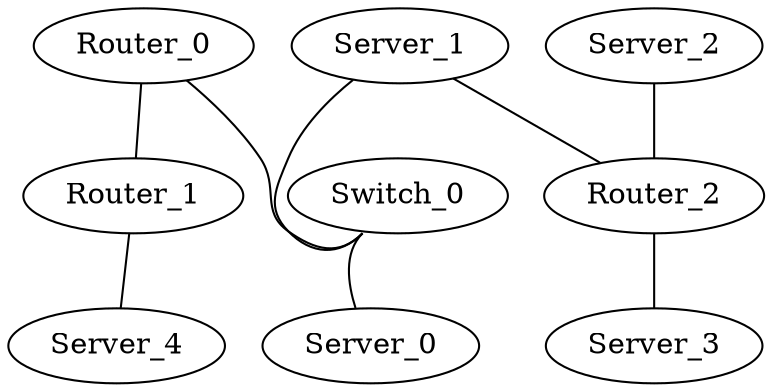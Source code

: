 graph vx {
"Router_0" [function="leaf" vagrant="eth1" os="Linux Ubuntu" version="1.1" memory="500" config="./helper_scripts/config_production_switch.sh" ]
"Router_1" [function="leaf" vagrant="eth1" os="Linux Ubuntu" version="1.1" memory="500" config="./helper_scripts/config_production_switch.sh" ]
"Router_2" [function="leaf" vagrant="eth1" os="Linux Ubuntu" version="1.1" memory="500" config="./helper_scripts/config_production_switch.sh" ]
"Server_0" [function="leaf" vagrant="eth1" os="Linux Ubuntu" version="1.1" memory="500" config="./helper_scripts/config_production_switch.sh" ]
"Server_1" [function="leaf" vagrant="eth1" os="Linux Ubuntu" version="1.1" memory="500" config="./helper_scripts/config_production_switch.sh" ]
"Server_2" [function="leaf" vagrant="eth1" os="Linux Ubuntu" version="1.1" memory="500" config="./helper_scripts/config_production_switch.sh" ]
"Server_3" [function="leaf" vagrant="eth1" os="Linux Ubuntu" version="1.1" memory="500" config="./helper_scripts/config_production_switch.sh" ]
"Server_4" [function="leaf" vagrant="eth1" os="Linux Ubuntu" version="1.1" memory="500" config="./helper_scripts/config_production_switch.sh" ]
"Switch_0" [function="leaf" vagrant="eth1" os="Linux Ubuntu" version="1.1" memory="500" config="./helper_scripts/config_production_switch.sh" ]
"Router_1":"eth1" -- "Server_4":"eth100"
"Router_0":"eth100" -- "Router_1":"eth100"
"Router_2":"eth1" -- "Server_3":"eth100"
"Router_0":"eth50" -- "Switch_0":"swp100"
"Switch_0":"swp1" -- "Server_0":"eth50"
"Server_1":"eth50" -- "Switch_0":"swp2"
"Server_1":"eth100" -- "Router_2":"eth2"
"Server_2":"eth100" -- "Router_2":"eth3"
}
